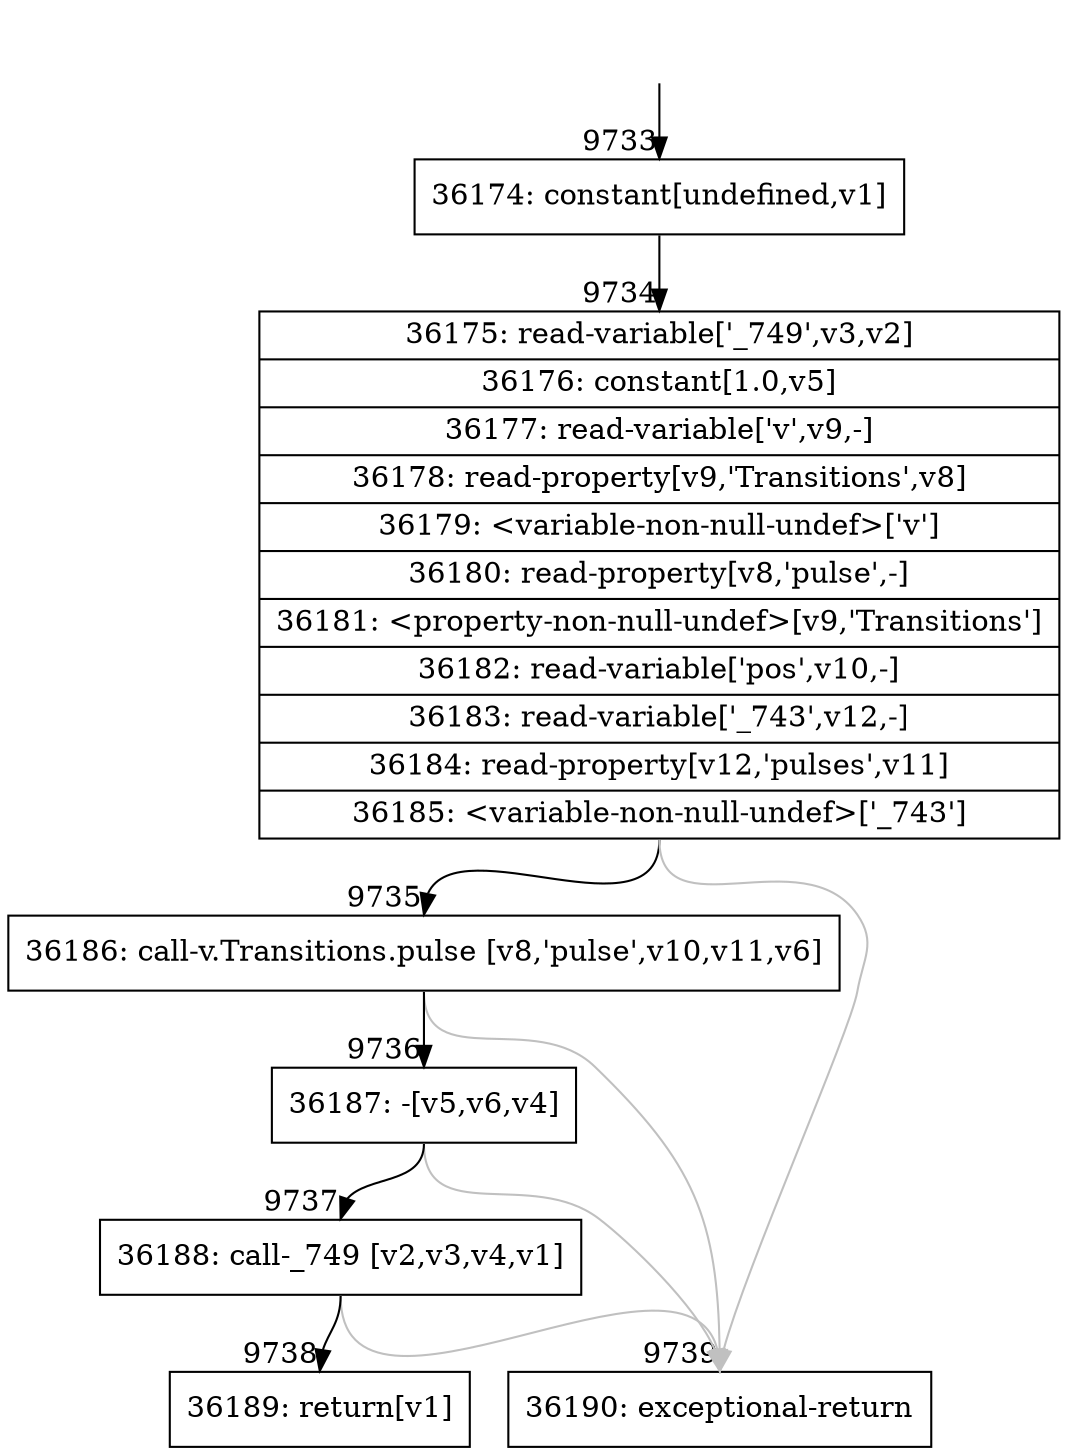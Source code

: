 digraph {
rankdir="TD"
BB_entry680[shape=none,label=""];
BB_entry680 -> BB9733 [tailport=s, headport=n, headlabel="    9733"]
BB9733 [shape=record label="{36174: constant[undefined,v1]}" ] 
BB9733 -> BB9734 [tailport=s, headport=n, headlabel="      9734"]
BB9734 [shape=record label="{36175: read-variable['_749',v3,v2]|36176: constant[1.0,v5]|36177: read-variable['v',v9,-]|36178: read-property[v9,'Transitions',v8]|36179: \<variable-non-null-undef\>['v']|36180: read-property[v8,'pulse',-]|36181: \<property-non-null-undef\>[v9,'Transitions']|36182: read-variable['pos',v10,-]|36183: read-variable['_743',v12,-]|36184: read-property[v12,'pulses',v11]|36185: \<variable-non-null-undef\>['_743']}" ] 
BB9734 -> BB9735 [tailport=s, headport=n, headlabel="      9735"]
BB9734 -> BB9739 [tailport=s, headport=n, color=gray, headlabel="      9739"]
BB9735 [shape=record label="{36186: call-v.Transitions.pulse [v8,'pulse',v10,v11,v6]}" ] 
BB9735 -> BB9736 [tailport=s, headport=n, headlabel="      9736"]
BB9735 -> BB9739 [tailport=s, headport=n, color=gray]
BB9736 [shape=record label="{36187: -[v5,v6,v4]}" ] 
BB9736 -> BB9737 [tailport=s, headport=n, headlabel="      9737"]
BB9736 -> BB9739 [tailport=s, headport=n, color=gray]
BB9737 [shape=record label="{36188: call-_749 [v2,v3,v4,v1]}" ] 
BB9737 -> BB9738 [tailport=s, headport=n, headlabel="      9738"]
BB9737 -> BB9739 [tailport=s, headport=n, color=gray]
BB9738 [shape=record label="{36189: return[v1]}" ] 
BB9739 [shape=record label="{36190: exceptional-return}" ] 
//#$~ 6874
}
